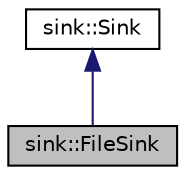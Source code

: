 digraph "sink::FileSink"
{
 // LATEX_PDF_SIZE
  bgcolor="transparent";
  edge [fontname="Helvetica",fontsize="10",labelfontname="Helvetica",labelfontsize="10"];
  node [fontname="Helvetica",fontsize="10",shape=record];
  Node1 [label="sink::FileSink",height=0.2,width=0.4,color="black", fillcolor="grey75", style="filled", fontcolor="black",tooltip="Implements the Sink interface for saving a bulk of commands to a file."];
  Node2 -> Node1 [dir="back",color="midnightblue",fontsize="10",style="solid",fontname="Helvetica"];
  Node2 [label="sink::Sink",height=0.2,width=0.4,color="black",URL="$classsink_1_1Sink.html",tooltip="Sink interface for saving bulk of commands."];
}
